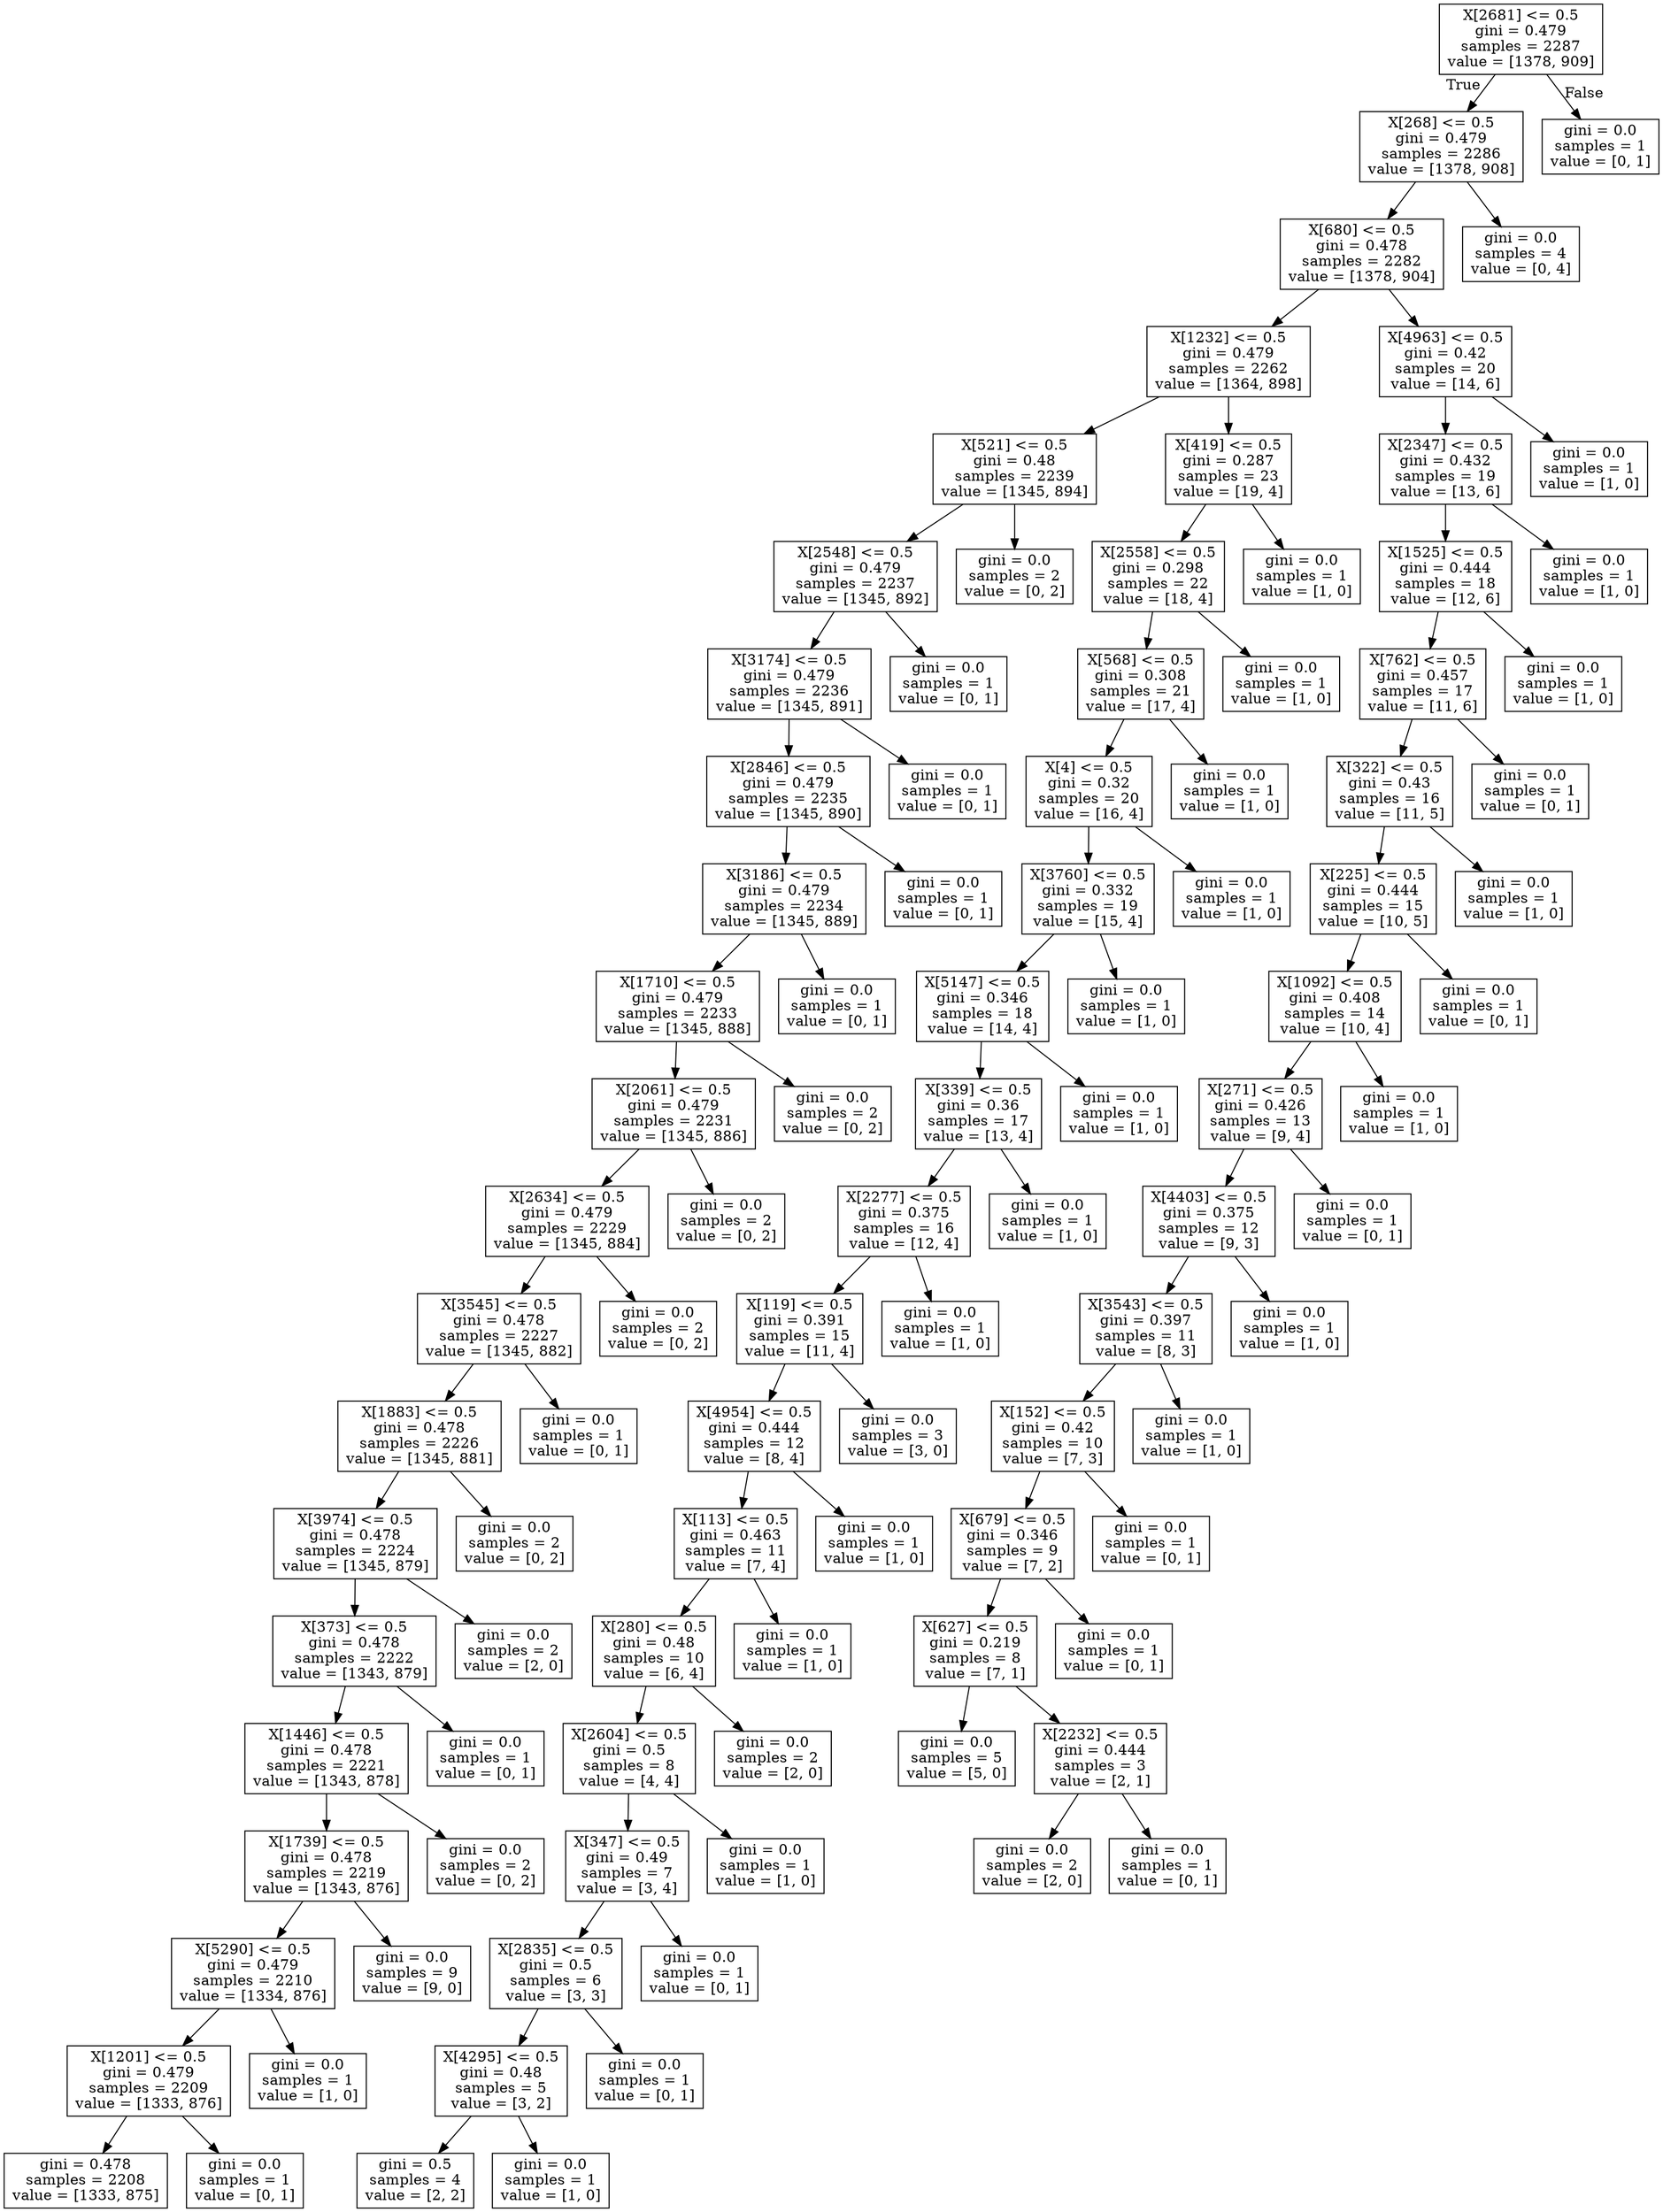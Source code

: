digraph Tree {
node [shape=box] ;
0 [label="X[2681] <= 0.5\ngini = 0.479\nsamples = 2287\nvalue = [1378, 909]"] ;
1 [label="X[268] <= 0.5\ngini = 0.479\nsamples = 2286\nvalue = [1378, 908]"] ;
0 -> 1 [labeldistance=2.5, labelangle=45, headlabel="True"] ;
2 [label="X[680] <= 0.5\ngini = 0.478\nsamples = 2282\nvalue = [1378, 904]"] ;
1 -> 2 ;
3 [label="X[1232] <= 0.5\ngini = 0.479\nsamples = 2262\nvalue = [1364, 898]"] ;
2 -> 3 ;
4 [label="X[521] <= 0.5\ngini = 0.48\nsamples = 2239\nvalue = [1345, 894]"] ;
3 -> 4 ;
5 [label="X[2548] <= 0.5\ngini = 0.479\nsamples = 2237\nvalue = [1345, 892]"] ;
4 -> 5 ;
6 [label="X[3174] <= 0.5\ngini = 0.479\nsamples = 2236\nvalue = [1345, 891]"] ;
5 -> 6 ;
7 [label="X[2846] <= 0.5\ngini = 0.479\nsamples = 2235\nvalue = [1345, 890]"] ;
6 -> 7 ;
8 [label="X[3186] <= 0.5\ngini = 0.479\nsamples = 2234\nvalue = [1345, 889]"] ;
7 -> 8 ;
9 [label="X[1710] <= 0.5\ngini = 0.479\nsamples = 2233\nvalue = [1345, 888]"] ;
8 -> 9 ;
10 [label="X[2061] <= 0.5\ngini = 0.479\nsamples = 2231\nvalue = [1345, 886]"] ;
9 -> 10 ;
11 [label="X[2634] <= 0.5\ngini = 0.479\nsamples = 2229\nvalue = [1345, 884]"] ;
10 -> 11 ;
12 [label="X[3545] <= 0.5\ngini = 0.478\nsamples = 2227\nvalue = [1345, 882]"] ;
11 -> 12 ;
13 [label="X[1883] <= 0.5\ngini = 0.478\nsamples = 2226\nvalue = [1345, 881]"] ;
12 -> 13 ;
14 [label="X[3974] <= 0.5\ngini = 0.478\nsamples = 2224\nvalue = [1345, 879]"] ;
13 -> 14 ;
15 [label="X[373] <= 0.5\ngini = 0.478\nsamples = 2222\nvalue = [1343, 879]"] ;
14 -> 15 ;
16 [label="X[1446] <= 0.5\ngini = 0.478\nsamples = 2221\nvalue = [1343, 878]"] ;
15 -> 16 ;
17 [label="X[1739] <= 0.5\ngini = 0.478\nsamples = 2219\nvalue = [1343, 876]"] ;
16 -> 17 ;
18 [label="X[5290] <= 0.5\ngini = 0.479\nsamples = 2210\nvalue = [1334, 876]"] ;
17 -> 18 ;
19 [label="X[1201] <= 0.5\ngini = 0.479\nsamples = 2209\nvalue = [1333, 876]"] ;
18 -> 19 ;
20 [label="gini = 0.478\nsamples = 2208\nvalue = [1333, 875]"] ;
19 -> 20 ;
21 [label="gini = 0.0\nsamples = 1\nvalue = [0, 1]"] ;
19 -> 21 ;
22 [label="gini = 0.0\nsamples = 1\nvalue = [1, 0]"] ;
18 -> 22 ;
23 [label="gini = 0.0\nsamples = 9\nvalue = [9, 0]"] ;
17 -> 23 ;
24 [label="gini = 0.0\nsamples = 2\nvalue = [0, 2]"] ;
16 -> 24 ;
25 [label="gini = 0.0\nsamples = 1\nvalue = [0, 1]"] ;
15 -> 25 ;
26 [label="gini = 0.0\nsamples = 2\nvalue = [2, 0]"] ;
14 -> 26 ;
27 [label="gini = 0.0\nsamples = 2\nvalue = [0, 2]"] ;
13 -> 27 ;
28 [label="gini = 0.0\nsamples = 1\nvalue = [0, 1]"] ;
12 -> 28 ;
29 [label="gini = 0.0\nsamples = 2\nvalue = [0, 2]"] ;
11 -> 29 ;
30 [label="gini = 0.0\nsamples = 2\nvalue = [0, 2]"] ;
10 -> 30 ;
31 [label="gini = 0.0\nsamples = 2\nvalue = [0, 2]"] ;
9 -> 31 ;
32 [label="gini = 0.0\nsamples = 1\nvalue = [0, 1]"] ;
8 -> 32 ;
33 [label="gini = 0.0\nsamples = 1\nvalue = [0, 1]"] ;
7 -> 33 ;
34 [label="gini = 0.0\nsamples = 1\nvalue = [0, 1]"] ;
6 -> 34 ;
35 [label="gini = 0.0\nsamples = 1\nvalue = [0, 1]"] ;
5 -> 35 ;
36 [label="gini = 0.0\nsamples = 2\nvalue = [0, 2]"] ;
4 -> 36 ;
37 [label="X[419] <= 0.5\ngini = 0.287\nsamples = 23\nvalue = [19, 4]"] ;
3 -> 37 ;
38 [label="X[2558] <= 0.5\ngini = 0.298\nsamples = 22\nvalue = [18, 4]"] ;
37 -> 38 ;
39 [label="X[568] <= 0.5\ngini = 0.308\nsamples = 21\nvalue = [17, 4]"] ;
38 -> 39 ;
40 [label="X[4] <= 0.5\ngini = 0.32\nsamples = 20\nvalue = [16, 4]"] ;
39 -> 40 ;
41 [label="X[3760] <= 0.5\ngini = 0.332\nsamples = 19\nvalue = [15, 4]"] ;
40 -> 41 ;
42 [label="X[5147] <= 0.5\ngini = 0.346\nsamples = 18\nvalue = [14, 4]"] ;
41 -> 42 ;
43 [label="X[339] <= 0.5\ngini = 0.36\nsamples = 17\nvalue = [13, 4]"] ;
42 -> 43 ;
44 [label="X[2277] <= 0.5\ngini = 0.375\nsamples = 16\nvalue = [12, 4]"] ;
43 -> 44 ;
45 [label="X[119] <= 0.5\ngini = 0.391\nsamples = 15\nvalue = [11, 4]"] ;
44 -> 45 ;
46 [label="X[4954] <= 0.5\ngini = 0.444\nsamples = 12\nvalue = [8, 4]"] ;
45 -> 46 ;
47 [label="X[113] <= 0.5\ngini = 0.463\nsamples = 11\nvalue = [7, 4]"] ;
46 -> 47 ;
48 [label="X[280] <= 0.5\ngini = 0.48\nsamples = 10\nvalue = [6, 4]"] ;
47 -> 48 ;
49 [label="X[2604] <= 0.5\ngini = 0.5\nsamples = 8\nvalue = [4, 4]"] ;
48 -> 49 ;
50 [label="X[347] <= 0.5\ngini = 0.49\nsamples = 7\nvalue = [3, 4]"] ;
49 -> 50 ;
51 [label="X[2835] <= 0.5\ngini = 0.5\nsamples = 6\nvalue = [3, 3]"] ;
50 -> 51 ;
52 [label="X[4295] <= 0.5\ngini = 0.48\nsamples = 5\nvalue = [3, 2]"] ;
51 -> 52 ;
53 [label="gini = 0.5\nsamples = 4\nvalue = [2, 2]"] ;
52 -> 53 ;
54 [label="gini = 0.0\nsamples = 1\nvalue = [1, 0]"] ;
52 -> 54 ;
55 [label="gini = 0.0\nsamples = 1\nvalue = [0, 1]"] ;
51 -> 55 ;
56 [label="gini = 0.0\nsamples = 1\nvalue = [0, 1]"] ;
50 -> 56 ;
57 [label="gini = 0.0\nsamples = 1\nvalue = [1, 0]"] ;
49 -> 57 ;
58 [label="gini = 0.0\nsamples = 2\nvalue = [2, 0]"] ;
48 -> 58 ;
59 [label="gini = 0.0\nsamples = 1\nvalue = [1, 0]"] ;
47 -> 59 ;
60 [label="gini = 0.0\nsamples = 1\nvalue = [1, 0]"] ;
46 -> 60 ;
61 [label="gini = 0.0\nsamples = 3\nvalue = [3, 0]"] ;
45 -> 61 ;
62 [label="gini = 0.0\nsamples = 1\nvalue = [1, 0]"] ;
44 -> 62 ;
63 [label="gini = 0.0\nsamples = 1\nvalue = [1, 0]"] ;
43 -> 63 ;
64 [label="gini = 0.0\nsamples = 1\nvalue = [1, 0]"] ;
42 -> 64 ;
65 [label="gini = 0.0\nsamples = 1\nvalue = [1, 0]"] ;
41 -> 65 ;
66 [label="gini = 0.0\nsamples = 1\nvalue = [1, 0]"] ;
40 -> 66 ;
67 [label="gini = 0.0\nsamples = 1\nvalue = [1, 0]"] ;
39 -> 67 ;
68 [label="gini = 0.0\nsamples = 1\nvalue = [1, 0]"] ;
38 -> 68 ;
69 [label="gini = 0.0\nsamples = 1\nvalue = [1, 0]"] ;
37 -> 69 ;
70 [label="X[4963] <= 0.5\ngini = 0.42\nsamples = 20\nvalue = [14, 6]"] ;
2 -> 70 ;
71 [label="X[2347] <= 0.5\ngini = 0.432\nsamples = 19\nvalue = [13, 6]"] ;
70 -> 71 ;
72 [label="X[1525] <= 0.5\ngini = 0.444\nsamples = 18\nvalue = [12, 6]"] ;
71 -> 72 ;
73 [label="X[762] <= 0.5\ngini = 0.457\nsamples = 17\nvalue = [11, 6]"] ;
72 -> 73 ;
74 [label="X[322] <= 0.5\ngini = 0.43\nsamples = 16\nvalue = [11, 5]"] ;
73 -> 74 ;
75 [label="X[225] <= 0.5\ngini = 0.444\nsamples = 15\nvalue = [10, 5]"] ;
74 -> 75 ;
76 [label="X[1092] <= 0.5\ngini = 0.408\nsamples = 14\nvalue = [10, 4]"] ;
75 -> 76 ;
77 [label="X[271] <= 0.5\ngini = 0.426\nsamples = 13\nvalue = [9, 4]"] ;
76 -> 77 ;
78 [label="X[4403] <= 0.5\ngini = 0.375\nsamples = 12\nvalue = [9, 3]"] ;
77 -> 78 ;
79 [label="X[3543] <= 0.5\ngini = 0.397\nsamples = 11\nvalue = [8, 3]"] ;
78 -> 79 ;
80 [label="X[152] <= 0.5\ngini = 0.42\nsamples = 10\nvalue = [7, 3]"] ;
79 -> 80 ;
81 [label="X[679] <= 0.5\ngini = 0.346\nsamples = 9\nvalue = [7, 2]"] ;
80 -> 81 ;
82 [label="X[627] <= 0.5\ngini = 0.219\nsamples = 8\nvalue = [7, 1]"] ;
81 -> 82 ;
83 [label="gini = 0.0\nsamples = 5\nvalue = [5, 0]"] ;
82 -> 83 ;
84 [label="X[2232] <= 0.5\ngini = 0.444\nsamples = 3\nvalue = [2, 1]"] ;
82 -> 84 ;
85 [label="gini = 0.0\nsamples = 2\nvalue = [2, 0]"] ;
84 -> 85 ;
86 [label="gini = 0.0\nsamples = 1\nvalue = [0, 1]"] ;
84 -> 86 ;
87 [label="gini = 0.0\nsamples = 1\nvalue = [0, 1]"] ;
81 -> 87 ;
88 [label="gini = 0.0\nsamples = 1\nvalue = [0, 1]"] ;
80 -> 88 ;
89 [label="gini = 0.0\nsamples = 1\nvalue = [1, 0]"] ;
79 -> 89 ;
90 [label="gini = 0.0\nsamples = 1\nvalue = [1, 0]"] ;
78 -> 90 ;
91 [label="gini = 0.0\nsamples = 1\nvalue = [0, 1]"] ;
77 -> 91 ;
92 [label="gini = 0.0\nsamples = 1\nvalue = [1, 0]"] ;
76 -> 92 ;
93 [label="gini = 0.0\nsamples = 1\nvalue = [0, 1]"] ;
75 -> 93 ;
94 [label="gini = 0.0\nsamples = 1\nvalue = [1, 0]"] ;
74 -> 94 ;
95 [label="gini = 0.0\nsamples = 1\nvalue = [0, 1]"] ;
73 -> 95 ;
96 [label="gini = 0.0\nsamples = 1\nvalue = [1, 0]"] ;
72 -> 96 ;
97 [label="gini = 0.0\nsamples = 1\nvalue = [1, 0]"] ;
71 -> 97 ;
98 [label="gini = 0.0\nsamples = 1\nvalue = [1, 0]"] ;
70 -> 98 ;
99 [label="gini = 0.0\nsamples = 4\nvalue = [0, 4]"] ;
1 -> 99 ;
100 [label="gini = 0.0\nsamples = 1\nvalue = [0, 1]"] ;
0 -> 100 [labeldistance=2.5, labelangle=-45, headlabel="False"] ;
}